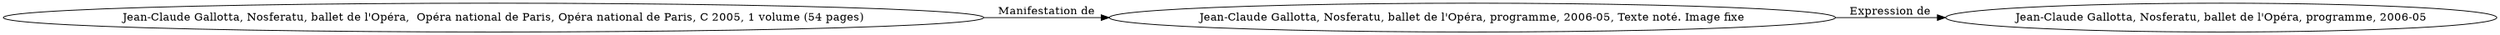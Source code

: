 // Notice UMLRM0013
digraph UMLRM0013 {
	rankdir=LR
	size="20,20"
	UMLRM0013 [label="Jean-Claude Gallotta, Nosferatu, ballet de l'Opéra, programme, 2006-05"]
	UMLRM0014 [label="Jean-Claude Gallotta, Nosferatu, ballet de l'Opéra, programme, 2006-05, Texte noté. Image fixe"]
	UMLRM0014 -> UMLRM0013 [label="Expression de"]
	UMLRM0015 [label="Jean-Claude Gallotta, Nosferatu, ballet de l'Opéra,  Opéra national de Paris, Opéra national de Paris, C 2005, 1 volume (54 pages)"]
	UMLRM0015 -> UMLRM0014 [label="Manifestation de"]
}
